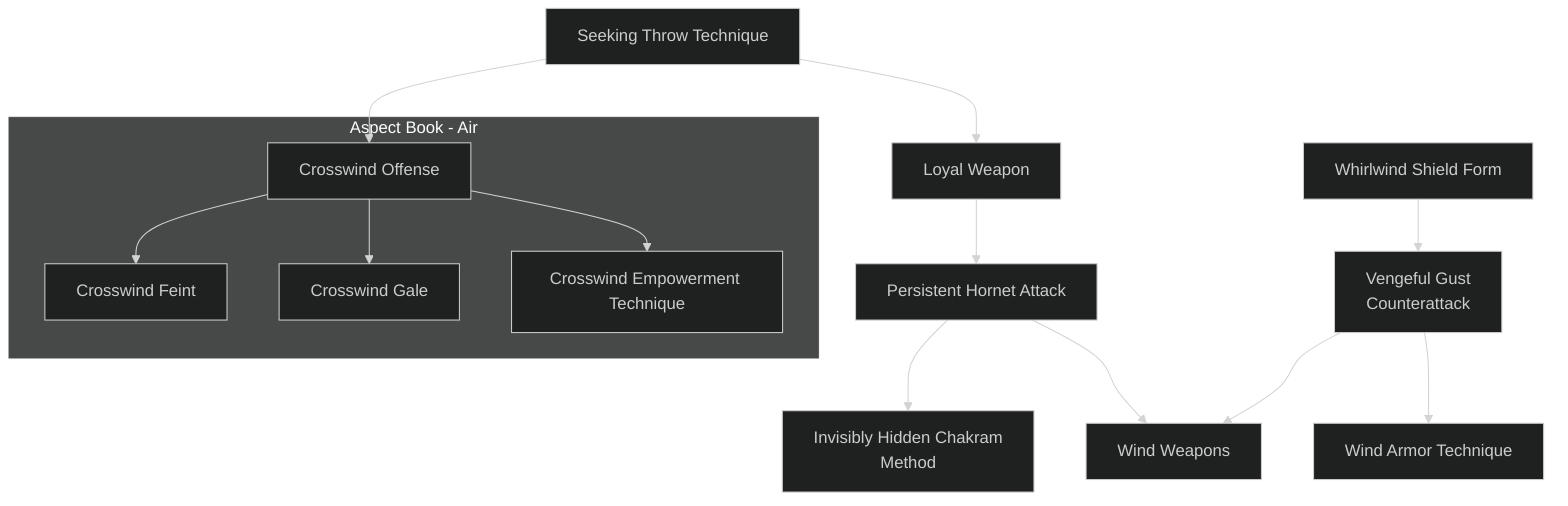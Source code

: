 ---
config:
  theme: dark
---
flowchart TD

    seeking_throw_technique[Seeking Throw Technique]
    click seeking_throw_technique callback "
        Seeking Throw Technique<br>
        <br>
        Cost: 1 mote per two dice<br>
        Duration: Instant<br>
        Type: Supplemental<br>
        Minimum Thrown: 2<br>
        Minimum Essence: 1<br>
        Prerequisite Charms: None<br>
        <br>
        Close alignment with the element of Air considerably
        simplifies the task of hurling deadly objects at opponents.
        With an infusion of Essence, the Dragon-Blooded forges a
        path through the air to her target, ensuring her missile's
        true and deadly flight. For each mote of Essence spent on
        the Seeking Throw, the player may add two dice to a
        Thrown attack roll. This cannot increase the character's
        dice pool by more than her Thrown Ability rating. The
        player must declare how much Essence she is infusing into
        the Charm before making the attack roll.
        "

    loyal_weapon[Loyal Weapon]
    seeking_throw_technique --> loyal_weapon
    click loyal_weapon callback "
        Loyal Weapon<br>
        <br>
        Cost: 1 mote<br>
        Duration: Instant<br>
        Type: Supplemental<br>
        Minimum Thrown: 3<br>
        Minimum Essence: 2<br>
        Prerequisite Charms: Seeking Throw Technique<br>
        <br>
        This Charm allows an Exalt to ensure that a particularly
        valuable weapon (or weapons) will return safely to
        her hand. When she first hurls the weapon, the Dynast
        attaches an invisible rope of wind to it, pulling it back to
        her hand when it's path is spent. Whether it hits its target
        or not, a Loyal Weapon instantly flies back through the air
        to the character's hand, available for use next turn.<br>
        This Charm works on any weapon at all, not just those
        usually thrown. A daiklave may be hurled as easily as a
        group of shuriken. Melee weapons thrown using this Charm
        have the same accuracy, speed and damage as they would
        if melee weapons and a range in yards equal to 10 rimes the
        character's Essence; but they use the character's Thrown
        Ability, rather than her Melee.<br>
        Anyone in the weapon's path, other than the target,
        may attempt to grab the weapon as his action, assuming:
        that he has an action available. The weapon can be caught
        with a successful Dexterity. + Athletics roll, but the player
        of the character catching the weapon must succeed at an
        immediate, reflexive opposed Strength + Athletics roll.
        With the Loyal Weapon's master's player, or fail to stop the
        weapon's progress.
        "

    persistent_hornet_attack[Persistent Hornet Attack]
    loyal_weapon --> persistent_hornet_attack
    click persistent_hornet_attack callback "
        Persistent Hornet Attack<br>
        <br>
        Cost: 3 motes<br>
        Duration: Essence in turns<br>
        Type: Simple<br>
        Minimum Thrown: 3<br>
        Minimum Essence: 2<br>
        Prerequisite Charms: Loyal Weapon<br>
        <br>
        Currents of elemental Air can be used to sustain a
        thrown missile's deadly flight long after its energy would
        normally be spent. The character infuses the Essence of air
        into an item and hurls it at his opponent as normal. But
        unlike a normal hurled attack, this thrown weapon takes
        on a life of it's own, continuing to circle and attack for a
        number of turns equal to the attacking character's Essence.<br>
        A weapon or item enchanted with Persistent Hornet
        Attack strikes a single target each turn with the
        attacking character's Perception + Thrown skill. The
        weapon acts on the same initiative as the character's
        each turn. Once a weapon has been assigned a target,
        the character can't change the target. The weapon can
        be attacked as if it was a normal character, but the
        difficulty to hit it is the throwing character's Essence. If
        struck, the weapon does not soak — it is immediately
        knocked from the air and become inert.<br>
        The character must declare he is invoking this Charm
        when he first throws the weapon it is used on. If the
        attacker uses Persistent Hornet Attack as part of a Combo,
        the daggers must repeat the use of the other Charms in the
        Combo exactly. The character should pay the cost of the
        additional Charms each time the dagger uses them, but
        need not pay the Willpower every turn.
        "

    invisibly_hidden_chakram_method[Invisibly Hidden Chakram<br>Method]
    persistent_hornet_attack --> invisibly_hidden_chakram_method
    click invisibly_hidden_chakram_method callback "
        Invisibly Hidden Chakram Method<br>
        <br>
        Cost: 10 motes per weapon and 1 Willpower<br>
        Duration: Instant<br>
        Type: Simple<br>
        Minimum Thrown: 4<br>
        Minimum Essence: 3<br>
        Prerequisite Charms: Persistent Hornet Attack<br>
        <br>
        To invoke this potent Charm, the character simply
        tosses a weapon (or weapons) into the air and sends it
        Elsewhere for later use. At a later time, the Exalted can
        release the weapon back into the material world. The
        weapon must be designed to be thrown and be of a type that
        the Dragon-Blooded is actually familiar with and skilled in
        throwing himself.<br>
        Attacking with one or more of these waiting weapons
        is a reflexive action that must be done at the same time that
        the character takes his regular action, and it can be done
        in conjunction with any other normal simple action.
        Aside from that fact, it is a normal, reflexive Dexterity
        + Thrown attack, which can be modified by
        Charms as usual. The waiting weapons may be used as
        part of a Combo, but the Combo can only apply to the
        hidden weapons, cannot include an Extra Attacks-type
        Charm and must include every hidden weapon called up
        in the turn.<br>
        There is no limit to the number of weapons concealed
        by the Invisibly Hidden Chakram Method that a Dragon-
        Blood can release in one turn, and each is thrown with the
        Exalt's full Dexterity + Thrown pool at the time of its
        appearance. The hidden weapons originate from the
        character's location and are clearly part of an attack on
        that character's part. A Dragon-Blooded character can
        maintain as many invisibly hidden weapons as his Essence
        Trait x 2. These weapons are as impossible to sense as
        anything hidden Elsewhere.
        "

    whirlwind_shield_form[Whirlwind Shield Form]
    click whirlwind_shield_form callback "
        Whirlwind Shield Form<br>
        <br>
        Cost: 3 motes + 1 mote for each additional person protected<br>
        Duration: One scene<br>
        Type: Simple<br>
        Minimum Thrown: 3<br>
        Minimum Essence: 2<br>
        Prerequisite Charms: None<br>
        <br>
        Whirling currents of air surround the Exalt, deflecting
        ranged attacks aimed at her. Each time a ranged attack is
        directed at a character using Whirlwind Shield, the
        character's Essence acts as a number of automatic successes
        that are subtracted from any attempt by an attacker to
        make a ranged attack roll against the target.
        This Charm can be used upon a group if the
        character so wishes, but characters so protected must
        remain within range of the character's perception.
        The Exalted must commit an additional mote per
        companion so protected.
        "

    vengeful_gust_counterattack[Vengeful Gust<br>Counterattack]
    whirlwind_shield_form --> vengeful_gust_counterattack
    click vengeful_gust_counterattack callback "
        Vengeful Gust Counterattack<br>
        <br>
        Cost: 2 motes<br>
        Duration: Instant<br>
        Type: Reflexive<br>
        Minimum Thrown: 4<br>
        Minimum Essence: 2<br>
        Prerequisite Charms: Whirlwind Shield Form<br>
        <br>
        Beyond just deflecting an enemy's attack, Vengeful
        Gust Counterattack lets a character strike back at the one.
        assaulting her. Upon being made the target of a ranged
        attack that she is aware of, the player of a character that.
        knows this Charm may make an immediate Dexterity +
        Thrown check as an opposed defensive roll in place of a
        dodge or parry attempt.<br>
        If this roll exceeds the attacker's roll, the missile's path
        is reversed. It is hurled back to its point of origin, striking
        with a number of successes equal to the extra successes on
        the defending character's player's Dexterity + Thrown roll.
        This Charm is not an all-or-nothing proposition.
        Even if the defender fails to score extra successes on her
        Dexterity + Thrown roll, she still subtracts the successes
        she got from the attacker's roll, just as if the character was
        dodging or parrying the attack.<br>
        If the Exalt has Whirlwind Shield Form active when
        she activates Vengeful Gust Counterattack, the character's
        Essence is subtracted from the atrack before the results of
        the Dexterity + Thrown roll are applied to it, allowing
        stronger counterattacks. If the character is the target of an
        area-of-effect attack such as the Death of Obsidian Butterflies,
        the Whirlwind Shield Form protects only her own
        person, but the attack can still be deflected. This means
        that, for example, a sorcerer who targets multiple Air-aspected
        Dragon-Blooded with such a spell may be struck
        multiple times with its effect due to this Charm.
        "

    wind_weapons[Wind Weapons]
    persistent_hornet_attack --> wind_weapons
    vengeful_gust_counterattack --> wind_weapons
    click wind_weapons callback "
        Wind Weapons<br>
        <br>
        Cost: 3 motes per weapon<br>
        Duration: Instant<br>
        Type: Simple<br>
        Minimum Thrown: 5<br>
        Minimum Essence: 3<br>
        Prerequisite Charms: Persistent Hornet Atrack, Vengeful Gust Counterattack<br>
        <br>
        Once sufficient connection with the Air Dragon has
        formed, the skilled Dragon-Blooded can move beyond
        even the need for a weapon to throw at his opponent. By
        infusing the air itself with Essence, the character solidifies
        it, forming indistinct yet glittering patterns of icy wind — weapons
        from the very substance of air itself. Such insubstantial
        weapons are too unstable for melee combat, but
        they are eminently suited for ranged attacks.<br>
        A wind weapon has a base damage and accuracy equal
        to the character's permanent Essence and a range equal to
        10 times this value. It is also possible to create more than
        one wind weapon at once, so long as the Essence cost is
        paid for each. The maximum number of weapons that can
        be created in a single turn with this Charm is equal to the
        character's permanent Essence.<br>
        Once created, the wind weapon is thrown as a reflexive
        action, using the characters Dexterity + Thrown, plus
        the accuracy of the weapon and any appropriate modifiers
        for ranged attack. If multiple weapons are created, they
        are all thrown at once and can be thrown at one or at
        multiple targets. The wind weapons can't be handed to
        anyone else or used in melee combat. This Charm cannot
        be put in a Combo with Extra Action type Charms, If the
        character throws multiple wind weapons, each is thrown at
        his full dice pool.<br>
        Wind Weapons have real substance for the Charm's
        short duration and can be used for purposes other than
        simple attacks. For instance, a wind knife can sever a rope
        or knock an item out of someone's hand as easily as any
        other thrown knife can.
        "

    wind_armor_technique[Wind Armor Technique]
    vengeful_gust_counterattack --> wind_armor_technique
    click wind_armor_technique callback "
        Wind Armor Technique<br>
        <br>
        Cost: 1 mote per 1B/1L<br>
        Duration: One scene per point of permanent Essence<br>
        Type: Simple<br>
        Minimum Thrown: 5<br>
        Minimum Essence: 3<br>
        Prerequisite Charms: Vengeful Gust Counterattack<br>
        <br>
        By further refining the control needed to form a
        Whirlwind Shield, the character learns to form invisible
        armor from the surrounding air. While a Whirlwind Shield
        only protects against ranged weapons, Wind Armor Technique
        forms a barrier to any assault upon the character.<br>
        The Wind Armor has a 1B/1L soak rating for every
        mote of Essence committed to it and has no mobility
        penalty or fatigue value. Wind Armor appears as a cocoon
        of violently swirling winds surrounding the character
        invoking it. The maximum rating of this armor is the
        character's permanent Essence. This armor is fully com-
        patible with and additive to physical armor.<br>
        Wind Armor Technique can also be used on others,
        but they cannot move farther than 5 x the Exalt's permanent
        Essence in yards away, or the effect immediately
        fades. The use of this Charm on others is at the normal
        price - one mote per 1L/1B of the armor — and must be
        spent for every target armored.
        "

    subgraph Aspect Book - Air
        crosswind_offense[Crosswind Offense]
        click crosswind_offense callback "
            Crosswind Offense<br>
            <br>
            Cost: 1 mote per penalty cancelled<br>
            Duration: Instant<br>
            Type: Supplemental<br>
            Minimum Thrown: 2<br>
            Minimum Essence: 1<br>
            Prerequisite Charms: Seeking Throw<br>
            <br>
            This is the first of what are collectively known as
            the Crosswind Techniques, a group of Charms predicated
            on emulating and channeling Essence in a
            manner similar to the Essence within the very wind,
            first taught centuries ago by their creator,
            &quot;Windtamer&quot; Cynis Mond. The eccentric innovator
            no longer teaches the Techniques he once claimed
            were mere by-products of his other studies of the
            Essence of the winds, but the collection of Charms is
            so widespread today that instruction is available
            practically anywhere.<br>
            The Crosswind Offense is a technique by which a
            Terrestrial may imbue both weapon and throw with
            windlike Essence in order to guide the throw accurately
            in a wide arc instead of a straight line, with the
            purpose of bypassing a shield or cover with a lateral
            attack. This technique costs 1 mote of Essence per
            difficulty penalty due to shields or cover bypassed.
            "

        crosswind_feint[Crosswind Feint]
        click crosswind_feint callback "
            Crosswind Feint<br>
            <br>
            Cost: 3 motes<br>
            Duration: Instant<br>
            Type: Extra Action<br>
            Minimum Thrown: 3<br>
            Minimum Essence: 2<br>
            Prerequisite Charms: Crosswind Offense<br>
            <br>
            &quot;One: As the wind shepherds a leaf, shepherd the
            target. Two: As the wind drives the rain, drive your
            weapon to the target.&quot; These are Windtamer's words
            on the subject of this Charm, often quoted by teachers
            of this technique. Activating this Charm, the Exalt
            uses a feinted attack to trick a target into dodging into
            a second attack, the true attack.<br>
            To use this Charm, the attacking character
            splits his action into two actions. The player rolls
            one attack using his character's Manipulation +
            Thrown at -2 dice with a difficulty of 1. If this
            attack is successful, it does no damage, but instead,
            note the extra successes rolled on the attack. The
            second action is a normal Dexterity + Thrown
            attack at -3 dice. The extra successes on the first
            roll reduce the target's dice on any attempts to
            dodge the second throw.
            "

        crosswind_gale[Crosswind Gale]
        click crosswind_gale callback "
            Crosswind Gale<br>
            <br>
            Cost: 2 motes<br>
            Duration: Instant<br>
            Type: Simple<br>
            Minimum Thrown: 3<br>
            Minimum Essence: 2<br>
            Prerequisite Charms: Crosswind Offense<br>
            <br>
            Learning to more fully emulate the Essence of
            wind, a Terrestrial with this Charm can throw her
            weapon with the terrible force of hurricanes, sending
            her target flying through the air.<br>
            The attack is rolled normally, a successful hit
            does damage as usual and also knocks the target back
            (the attacker's Essence + attack successes) yards.
            This attack may be blocked and dodged as usual,
            though a block is only useful against the damage, not
            the knockback.
            "

        crosswind_empowerment_technique[Crosswind Empowerment Technique]
        click crosswind_empowerment_technique callback "
            Crosswind Empowerment Technique<br>
            <br>
            Cost: Motes equal to base damage of the empowered weapon<br>
            Duration: Instant<br>
            Type: Simple<br>
            Minimum Thrown: 2<br>
            Minimum Essence: 2<br>
            Prerequisite Charms: Crosswind Offense<br>
            <br>
            Using a more focused version of the principles
            behind the Crosswind Gale technique, a Dragon-Blood
            utilizing this Charm may imbue his thrown
            weapons with highly concentrated, windlike Essence.
            Weapons thus empowered are only vehicles for this
            pure force, which will find its way through even the
            smallest chink in the target's armor. Attacks made
            using this Charm are treated as piercing attacks, halving
            the target's lethal armor soak.
            "
    end
    seeking_throw_technique --> crosswind_offense
    crosswind_offense --> crosswind_feint
    crosswind_offense --> crosswind_gale
    crosswind_offense --> crosswind_empowerment_technique